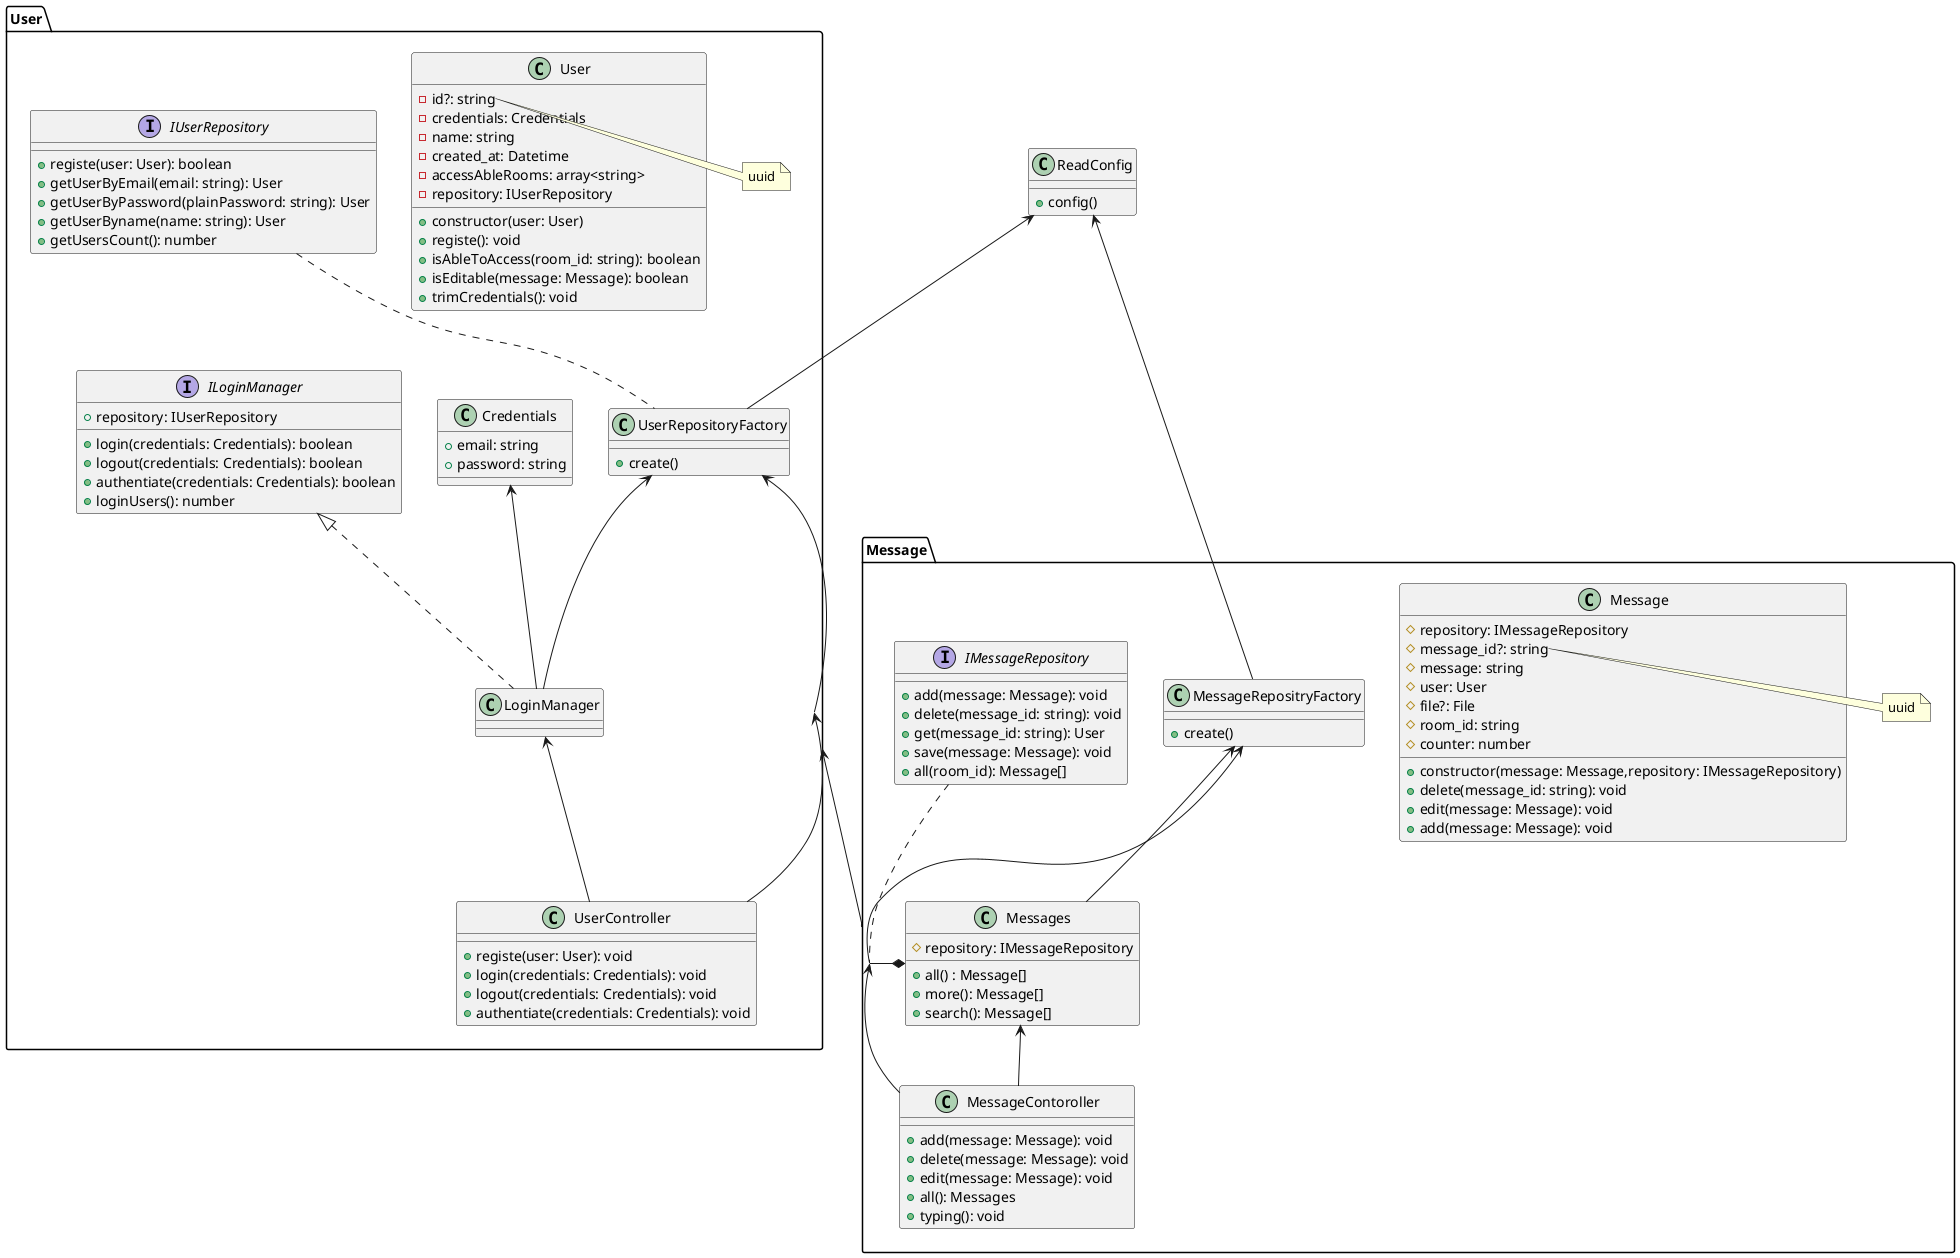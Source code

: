 @startuml

package User{
    class Credentials{
        +email: string
        +password: string
    }

    class User{
        -id?: string
        -credentials: Credentials
        -name: string
        -created_at: Datetime
        -accessAbleRooms: array<string>
        -repository: IUserRepository
        +constructor(user: User)
        +registe(): void
        +isAbleToAccess(room_id: string): boolean
        +isEditable(message: Message): boolean
        +trimCredentials(): void
    }

    note right of User::id
        uuid
    endnote

    Interface ILoginManager{
        +repository: IUserRepository
        +login(credentials: Credentials): boolean
        +logout(credentials: Credentials): boolean
        +authentiate(credentials: Credentials): boolean
        +loginUsers(): number
    }

    class LoginManager

    Interface IUserRepository{
        +registe(user: User): boolean
        +getUserByEmail(email: string): User
        +getUserByPassword(plainPassword: string): User
        +getUserByname(name: string): User
        +getUsersCount(): number
    }

    class UserController{
        +registe(user: User): void
        +login(credentials: Credentials): void
        +logout(credentials: Credentials): void
        +authentiate(credentials: Credentials): void
    }

    class UserRepositoryFactory{
        +create()
    }

}

IUserRepository .. UserRepositoryFactory
User <-- UserController
ILoginManager <|.. LoginManager
LoginManager <-- UserController
UserRepositoryFactory <-- User
UserRepositoryFactory <-- LoginManager
ReadConfig <-- UserRepositoryFactory

package Message{

    Interface IMessageRepository{
        +add(message: Message): void
        +delete(message_id: string): void
        +get(message_id: string): User
        +save(message: Message): void
        +all(room_id): Message[]
    }

    class Message{
        #repository: IMessageRepository
        #message_id?: string
        #message: string
        #user: User
        #file?: File
        #room_id: string
        #counter: number
        +constructor(message: Message,repository: IMessageRepository)
        +delete(message_id: string): void
        +edit(message: Message): void
        +add(message: Message): void
    }

    class Messages{
        #repository: IMessageRepository
        +all() : Message[]
        +more(): Message[]
        +search(): Message[]
    }
    note right of Message::message_id
        uuid
    endnote

    class MessageContoroller{
        +add(message: Message): void
        +delete(message: Message): void
        +edit(message: Message): void
        +all(): Messages
        +typing(): void
    }

    class MessageRepositryFactory{
        +create()
    }
}


class ReadConfig{
    +config()
}

IMessageRepository .. Message
Message <-- MessageContoroller
Message --* Messages
Messages <-- MessageContoroller
User <-- Message
Credentials <-- LoginManager
MessageRepositryFactory <-- Message
MessageRepositryFactory <-- Messages
ReadConfig <-- MessageRepositryFactory

@enduml